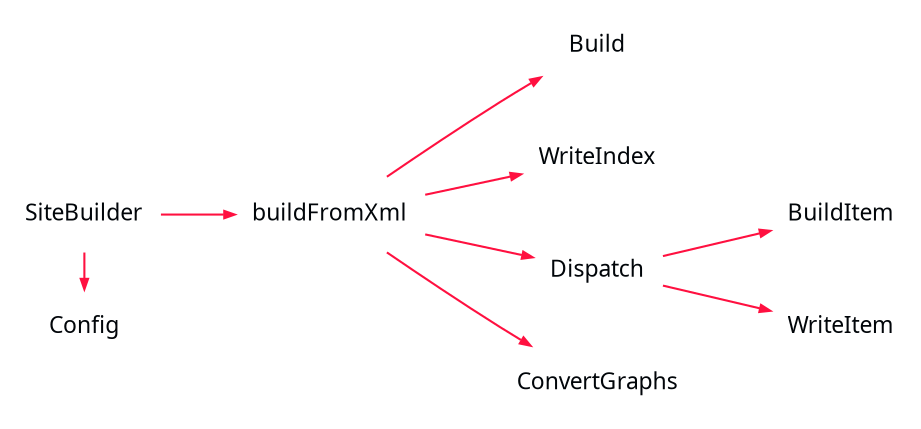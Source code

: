 
digraph {
     bgcolor = none;
     rankdir = "LR";
     node [
         shape     = none
         fontname  = "Segoe UI"
         fontcolor = "#010509FF"
         fontsize  = "11"
     ]
     edge [
         arrowsize = "0.5"
         color     = "#FF1040FF"
     ]
     SiteBuilder->Config;

     {rank=same Config SiteBuilder}

     SiteBuilder->buildFromXml
     buildFromXml->Build
     buildFromXml->WriteIndex
     buildFromXml->Dispatch
     buildFromXml->ConvertGraphs
     Dispatch->BuildItem
     Dispatch->WriteItem
}
